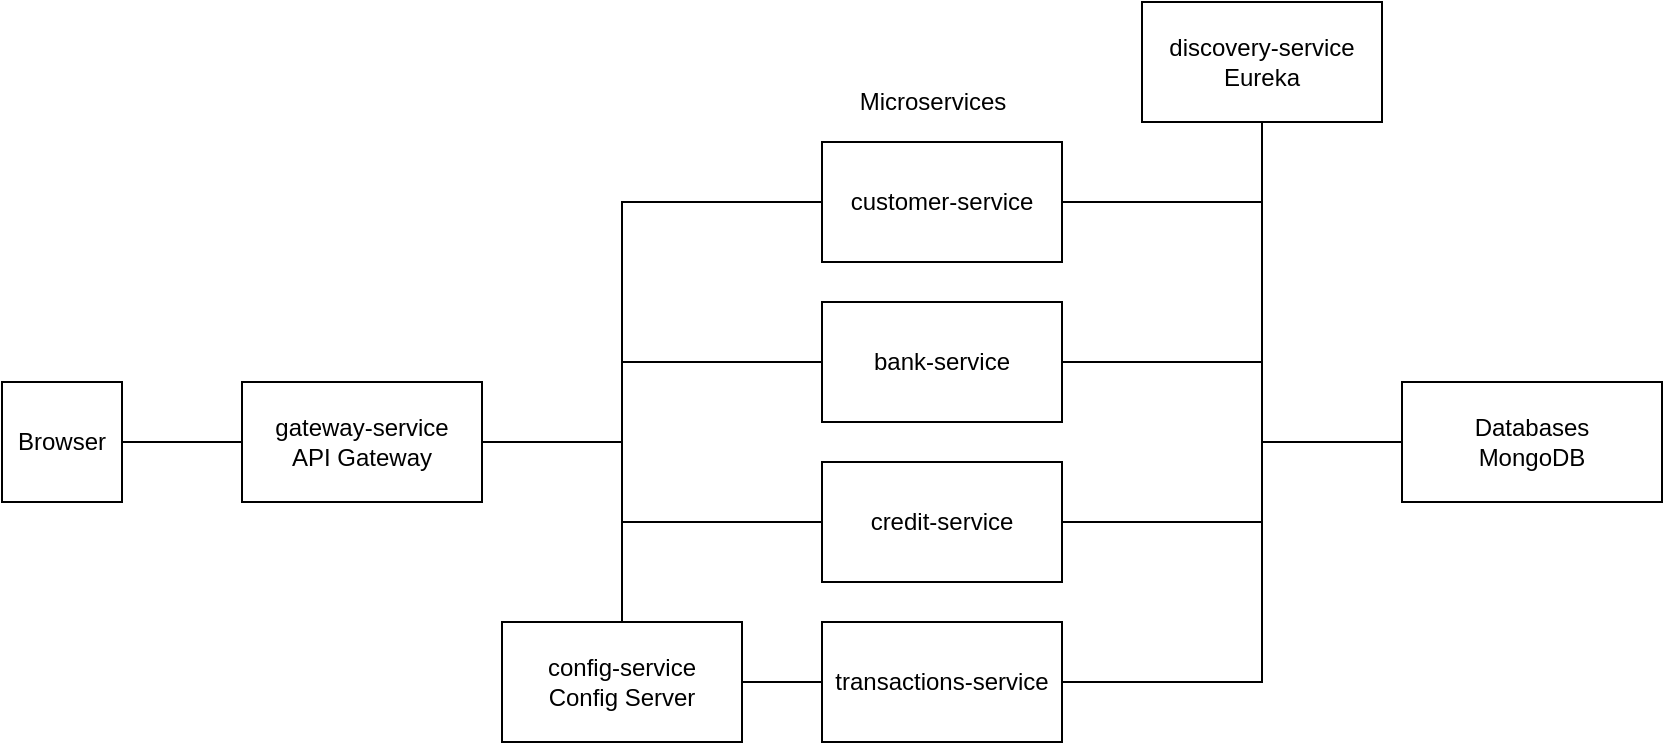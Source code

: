 <mxfile version="15.5.6" type="device"><diagram id="VQPsPdDHKLqud2oiOm6Q" name="Página-1"><mxGraphModel dx="1038" dy="547" grid="1" gridSize="10" guides="1" tooltips="1" connect="1" arrows="1" fold="1" page="1" pageScale="1" pageWidth="1169" pageHeight="827" math="0" shadow="0"><root><mxCell id="0"/><mxCell id="1" parent="0"/><mxCell id="8l17VZC8xzsnX01a-bCE-11" style="edgeStyle=orthogonalEdgeStyle;rounded=0;orthogonalLoop=1;jettySize=auto;html=1;exitX=0;exitY=0.5;exitDx=0;exitDy=0;entryX=0.5;entryY=0;entryDx=0;entryDy=0;endArrow=none;endFill=0;" edge="1" parent="1" source="8l17VZC8xzsnX01a-bCE-1" target="8l17VZC8xzsnX01a-bCE-6"><mxGeometry relative="1" as="geometry"/></mxCell><mxCell id="8l17VZC8xzsnX01a-bCE-17" style="edgeStyle=orthogonalEdgeStyle;rounded=0;orthogonalLoop=1;jettySize=auto;html=1;exitX=1;exitY=0.5;exitDx=0;exitDy=0;endArrow=none;endFill=0;" edge="1" parent="1" source="8l17VZC8xzsnX01a-bCE-1"><mxGeometry relative="1" as="geometry"><mxPoint x="670" y="160" as="targetPoint"/></mxGeometry></mxCell><mxCell id="8l17VZC8xzsnX01a-bCE-1" value="customer-service" style="rounded=0;whiteSpace=wrap;html=1;" vertex="1" parent="1"><mxGeometry x="450" y="130" width="120" height="60" as="geometry"/></mxCell><mxCell id="8l17VZC8xzsnX01a-bCE-12" style="edgeStyle=orthogonalEdgeStyle;rounded=0;orthogonalLoop=1;jettySize=auto;html=1;exitX=0;exitY=0.5;exitDx=0;exitDy=0;endArrow=none;endFill=0;" edge="1" parent="1" source="8l17VZC8xzsnX01a-bCE-2"><mxGeometry relative="1" as="geometry"><mxPoint x="350" y="240" as="targetPoint"/></mxGeometry></mxCell><mxCell id="8l17VZC8xzsnX01a-bCE-18" style="edgeStyle=orthogonalEdgeStyle;rounded=0;orthogonalLoop=1;jettySize=auto;html=1;exitX=1;exitY=0.5;exitDx=0;exitDy=0;endArrow=none;endFill=0;" edge="1" parent="1" source="8l17VZC8xzsnX01a-bCE-2"><mxGeometry relative="1" as="geometry"><mxPoint x="670" y="240" as="targetPoint"/></mxGeometry></mxCell><mxCell id="8l17VZC8xzsnX01a-bCE-2" value="bank-service" style="rounded=0;whiteSpace=wrap;html=1;" vertex="1" parent="1"><mxGeometry x="450" y="210" width="120" height="60" as="geometry"/></mxCell><mxCell id="8l17VZC8xzsnX01a-bCE-14" style="edgeStyle=none;rounded=0;orthogonalLoop=1;jettySize=auto;html=1;exitX=0;exitY=0.5;exitDx=0;exitDy=0;endArrow=none;endFill=0;" edge="1" parent="1" source="8l17VZC8xzsnX01a-bCE-3"><mxGeometry relative="1" as="geometry"><mxPoint x="350" y="320" as="targetPoint"/></mxGeometry></mxCell><mxCell id="8l17VZC8xzsnX01a-bCE-19" style="edgeStyle=orthogonalEdgeStyle;rounded=0;orthogonalLoop=1;jettySize=auto;html=1;exitX=1;exitY=0.5;exitDx=0;exitDy=0;endArrow=none;endFill=0;" edge="1" parent="1" source="8l17VZC8xzsnX01a-bCE-3"><mxGeometry relative="1" as="geometry"><mxPoint x="670" y="320" as="targetPoint"/></mxGeometry></mxCell><mxCell id="8l17VZC8xzsnX01a-bCE-3" value="credit-service" style="rounded=0;whiteSpace=wrap;html=1;" vertex="1" parent="1"><mxGeometry x="450" y="290" width="120" height="60" as="geometry"/></mxCell><mxCell id="8l17VZC8xzsnX01a-bCE-15" style="edgeStyle=none;rounded=0;orthogonalLoop=1;jettySize=auto;html=1;exitX=0;exitY=0.5;exitDx=0;exitDy=0;entryX=1;entryY=0.5;entryDx=0;entryDy=0;endArrow=none;endFill=0;" edge="1" parent="1" source="8l17VZC8xzsnX01a-bCE-4" target="8l17VZC8xzsnX01a-bCE-6"><mxGeometry relative="1" as="geometry"/></mxCell><mxCell id="8l17VZC8xzsnX01a-bCE-4" value="transactions-service" style="rounded=0;whiteSpace=wrap;html=1;" vertex="1" parent="1"><mxGeometry x="450" y="370" width="120" height="60" as="geometry"/></mxCell><mxCell id="8l17VZC8xzsnX01a-bCE-16" style="edgeStyle=orthogonalEdgeStyle;rounded=0;orthogonalLoop=1;jettySize=auto;html=1;exitX=0.5;exitY=1;exitDx=0;exitDy=0;entryX=1;entryY=0.5;entryDx=0;entryDy=0;endArrow=none;endFill=0;" edge="1" parent="1" source="8l17VZC8xzsnX01a-bCE-5" target="8l17VZC8xzsnX01a-bCE-4"><mxGeometry relative="1" as="geometry"/></mxCell><mxCell id="8l17VZC8xzsnX01a-bCE-5" value="discovery-service&lt;br&gt;Eureka" style="rounded=0;whiteSpace=wrap;html=1;" vertex="1" parent="1"><mxGeometry x="610" y="60" width="120" height="60" as="geometry"/></mxCell><mxCell id="8l17VZC8xzsnX01a-bCE-6" value="config-service&lt;br&gt;Config Server" style="rounded=0;whiteSpace=wrap;html=1;" vertex="1" parent="1"><mxGeometry x="290" y="370" width="120" height="60" as="geometry"/></mxCell><mxCell id="8l17VZC8xzsnX01a-bCE-20" style="edgeStyle=orthogonalEdgeStyle;rounded=0;orthogonalLoop=1;jettySize=auto;html=1;exitX=1;exitY=0.5;exitDx=0;exitDy=0;endArrow=none;endFill=0;" edge="1" parent="1" source="8l17VZC8xzsnX01a-bCE-7"><mxGeometry relative="1" as="geometry"><mxPoint x="350" y="280" as="targetPoint"/></mxGeometry></mxCell><mxCell id="8l17VZC8xzsnX01a-bCE-7" value="gateway-service&lt;br&gt;API Gateway" style="rounded=0;whiteSpace=wrap;html=1;" vertex="1" parent="1"><mxGeometry x="160" y="250" width="120" height="60" as="geometry"/></mxCell><mxCell id="8l17VZC8xzsnX01a-bCE-21" style="edgeStyle=orthogonalEdgeStyle;rounded=0;orthogonalLoop=1;jettySize=auto;html=1;exitX=0;exitY=0.5;exitDx=0;exitDy=0;endArrow=none;endFill=0;" edge="1" parent="1" source="8l17VZC8xzsnX01a-bCE-8"><mxGeometry relative="1" as="geometry"><mxPoint x="670" y="280" as="targetPoint"/></mxGeometry></mxCell><mxCell id="8l17VZC8xzsnX01a-bCE-8" value="Databases&lt;br&gt;MongoDB" style="rounded=0;whiteSpace=wrap;html=1;" vertex="1" parent="1"><mxGeometry x="740" y="250" width="130" height="60" as="geometry"/></mxCell><mxCell id="8l17VZC8xzsnX01a-bCE-9" value="Microservices" style="text;html=1;align=center;verticalAlign=middle;resizable=0;points=[];autosize=1;strokeColor=none;fillColor=none;" vertex="1" parent="1"><mxGeometry x="460" y="100" width="90" height="20" as="geometry"/></mxCell><mxCell id="8l17VZC8xzsnX01a-bCE-23" style="edgeStyle=orthogonalEdgeStyle;rounded=0;orthogonalLoop=1;jettySize=auto;html=1;exitX=1;exitY=0.5;exitDx=0;exitDy=0;entryX=0;entryY=0.5;entryDx=0;entryDy=0;endArrow=none;endFill=0;" edge="1" parent="1" source="8l17VZC8xzsnX01a-bCE-22" target="8l17VZC8xzsnX01a-bCE-7"><mxGeometry relative="1" as="geometry"/></mxCell><mxCell id="8l17VZC8xzsnX01a-bCE-22" value="Browser" style="rounded=0;whiteSpace=wrap;html=1;" vertex="1" parent="1"><mxGeometry x="40" y="250" width="60" height="60" as="geometry"/></mxCell></root></mxGraphModel></diagram></mxfile>
